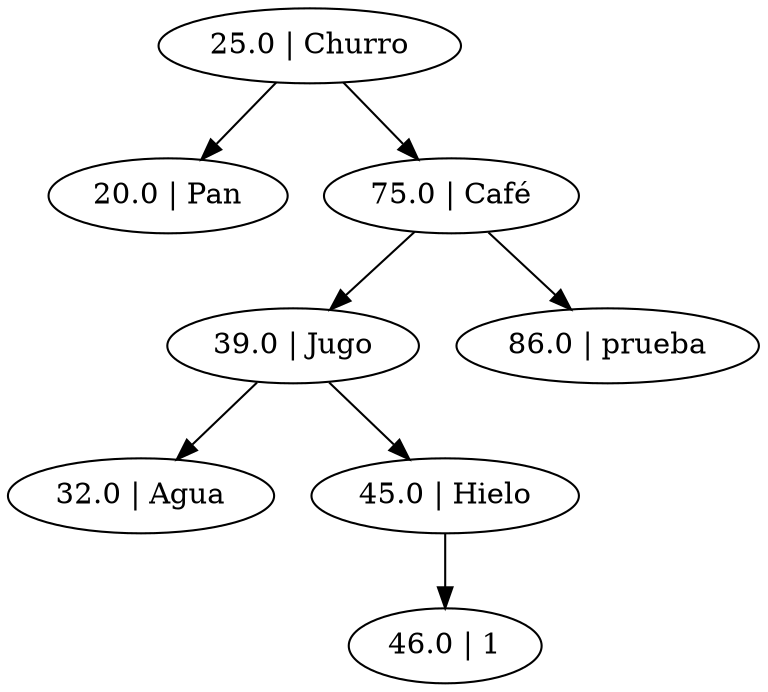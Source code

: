 strict digraph "" {
	"25.0 | Churro" -> "20.0 | Pan";
	"25.0 | Churro" -> "75.0 | Café";
	"75.0 | Café" -> "39.0 | Jugo";
	"75.0 | Café" -> "86.0 | prueba";
	"39.0 | Jugo" -> "32.0 | Agua";
	"39.0 | Jugo" -> "45.0 | Hielo";
	"45.0 | Hielo" -> "46.0 | 1";
}
